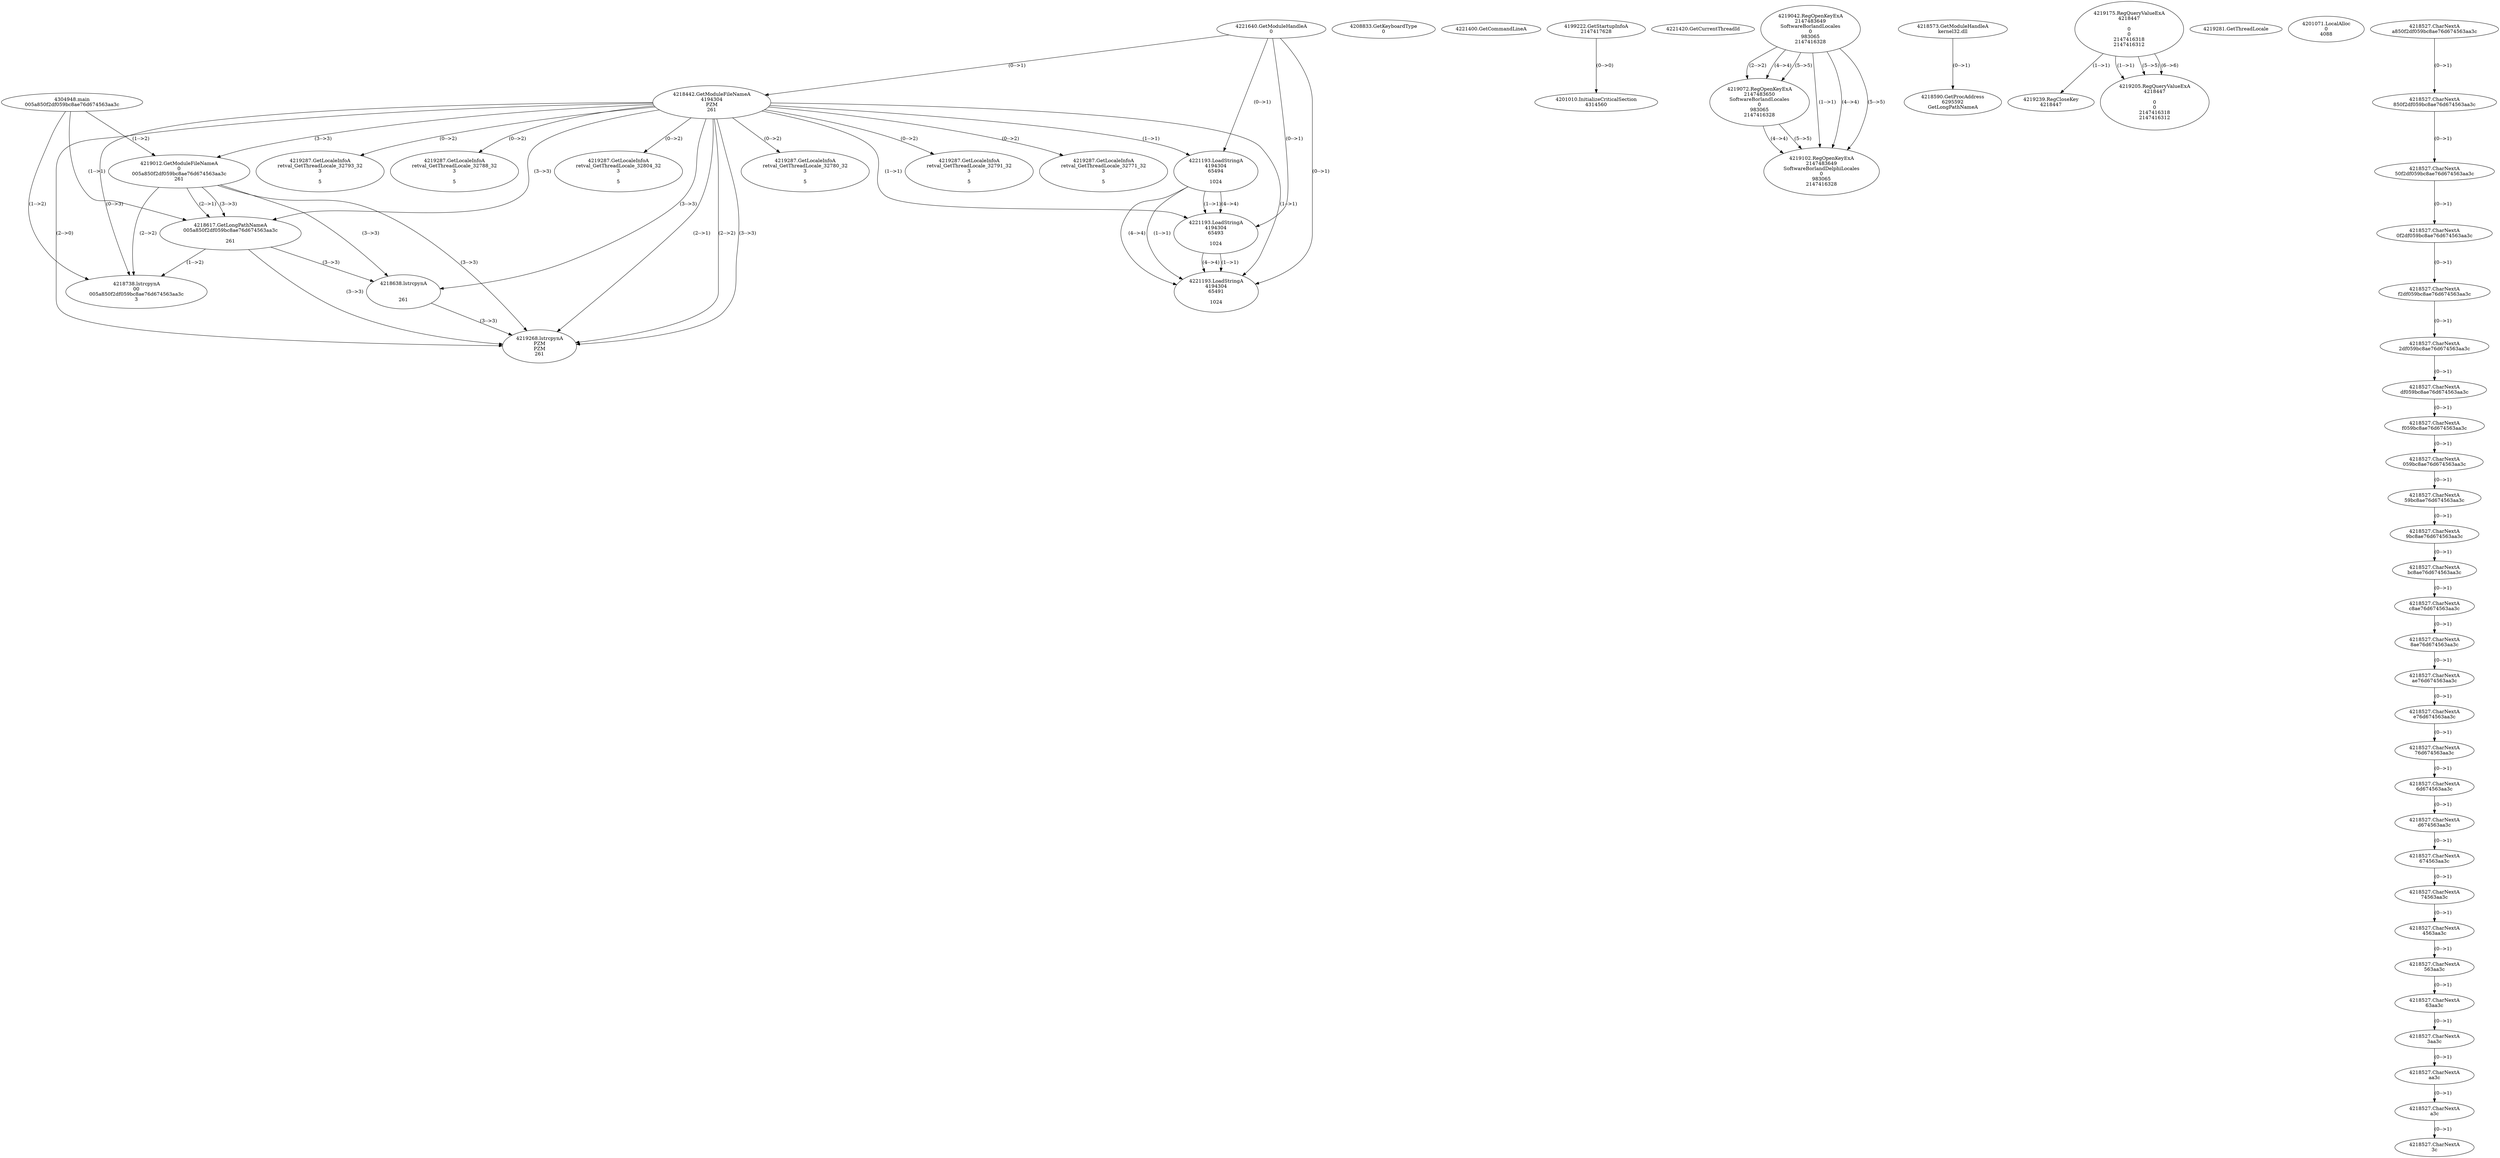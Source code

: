 // Global SCDG with merge call
digraph {
	0 [label="4304948.main
005a850f2df059bc8ae76d674563aa3c"]
	1 [label="4221640.GetModuleHandleA
0"]
	2 [label="4208833.GetKeyboardType
0"]
	3 [label="4221400.GetCommandLineA
"]
	4 [label="4199222.GetStartupInfoA
2147417628"]
	5 [label="4221420.GetCurrentThreadId
"]
	6 [label="4218442.GetModuleFileNameA
4194304
PZM
261"]
	1 -> 6 [label="(0-->1)"]
	7 [label="4219012.GetModuleFileNameA
0
005a850f2df059bc8ae76d674563aa3c
261"]
	0 -> 7 [label="(1-->2)"]
	6 -> 7 [label="(3-->3)"]
	8 [label="4219042.RegOpenKeyExA
2147483649
Software\Borland\Locales
0
983065
2147416328"]
	9 [label="4218573.GetModuleHandleA
kernel32.dll"]
	10 [label="4218590.GetProcAddress
6295592
GetLongPathNameA"]
	9 -> 10 [label="(0-->1)"]
	11 [label="4218617.GetLongPathNameA
005a850f2df059bc8ae76d674563aa3c

261"]
	0 -> 11 [label="(1-->1)"]
	7 -> 11 [label="(2-->1)"]
	6 -> 11 [label="(3-->3)"]
	7 -> 11 [label="(3-->3)"]
	12 [label="4218638.lstrcpynA


261"]
	6 -> 12 [label="(3-->3)"]
	7 -> 12 [label="(3-->3)"]
	11 -> 12 [label="(3-->3)"]
	13 [label="4219175.RegQueryValueExA
4218447

0
0
2147416318
2147416312"]
	14 [label="4219239.RegCloseKey
4218447"]
	13 -> 14 [label="(1-->1)"]
	15 [label="4219268.lstrcpynA
PZM
PZM
261"]
	6 -> 15 [label="(2-->1)"]
	6 -> 15 [label="(2-->2)"]
	6 -> 15 [label="(3-->3)"]
	7 -> 15 [label="(3-->3)"]
	11 -> 15 [label="(3-->3)"]
	12 -> 15 [label="(3-->3)"]
	6 -> 15 [label="(2-->0)"]
	16 [label="4219281.GetThreadLocale
"]
	17 [label="4219287.GetLocaleInfoA
retval_GetThreadLocale_32780_32
3

5"]
	6 -> 17 [label="(0-->2)"]
	18 [label="4221193.LoadStringA
4194304
65494

1024"]
	1 -> 18 [label="(0-->1)"]
	6 -> 18 [label="(1-->1)"]
	19 [label="4221193.LoadStringA
4194304
65493

1024"]
	1 -> 19 [label="(0-->1)"]
	6 -> 19 [label="(1-->1)"]
	18 -> 19 [label="(1-->1)"]
	18 -> 19 [label="(4-->4)"]
	20 [label="4201010.InitializeCriticalSection
4314560"]
	4 -> 20 [label="(0-->0)"]
	21 [label="4201071.LocalAlloc
0
4088"]
	22 [label="4219072.RegOpenKeyExA
2147483650
Software\Borland\Locales
0
983065
2147416328"]
	8 -> 22 [label="(2-->2)"]
	8 -> 22 [label="(4-->4)"]
	8 -> 22 [label="(5-->5)"]
	23 [label="4219102.RegOpenKeyExA
2147483649
Software\Borland\Delphi\Locales
0
983065
2147416328"]
	8 -> 23 [label="(1-->1)"]
	8 -> 23 [label="(4-->4)"]
	22 -> 23 [label="(4-->4)"]
	8 -> 23 [label="(5-->5)"]
	22 -> 23 [label="(5-->5)"]
	24 [label="4219205.RegQueryValueExA
4218447

0
0
2147416318
2147416312"]
	13 -> 24 [label="(1-->1)"]
	13 -> 24 [label="(5-->5)"]
	13 -> 24 [label="(6-->6)"]
	25 [label="4219287.GetLocaleInfoA
retval_GetThreadLocale_32791_32
3

5"]
	6 -> 25 [label="(0-->2)"]
	26 [label="4219287.GetLocaleInfoA
retval_GetThreadLocale_32771_32
3

5"]
	6 -> 26 [label="(0-->2)"]
	27 [label="4218738.lstrcpynA
00
005a850f2df059bc8ae76d674563aa3c
3"]
	0 -> 27 [label="(1-->2)"]
	7 -> 27 [label="(2-->2)"]
	11 -> 27 [label="(1-->2)"]
	6 -> 27 [label="(0-->3)"]
	28 [label="4218527.CharNextA
a850f2df059bc8ae76d674563aa3c"]
	29 [label="4218527.CharNextA
850f2df059bc8ae76d674563aa3c"]
	28 -> 29 [label="(0-->1)"]
	30 [label="4218527.CharNextA
50f2df059bc8ae76d674563aa3c"]
	29 -> 30 [label="(0-->1)"]
	31 [label="4218527.CharNextA
0f2df059bc8ae76d674563aa3c"]
	30 -> 31 [label="(0-->1)"]
	32 [label="4218527.CharNextA
f2df059bc8ae76d674563aa3c"]
	31 -> 32 [label="(0-->1)"]
	33 [label="4218527.CharNextA
2df059bc8ae76d674563aa3c"]
	32 -> 33 [label="(0-->1)"]
	34 [label="4218527.CharNextA
df059bc8ae76d674563aa3c"]
	33 -> 34 [label="(0-->1)"]
	35 [label="4218527.CharNextA
f059bc8ae76d674563aa3c"]
	34 -> 35 [label="(0-->1)"]
	36 [label="4218527.CharNextA
059bc8ae76d674563aa3c"]
	35 -> 36 [label="(0-->1)"]
	37 [label="4218527.CharNextA
59bc8ae76d674563aa3c"]
	36 -> 37 [label="(0-->1)"]
	38 [label="4218527.CharNextA
9bc8ae76d674563aa3c"]
	37 -> 38 [label="(0-->1)"]
	39 [label="4218527.CharNextA
bc8ae76d674563aa3c"]
	38 -> 39 [label="(0-->1)"]
	40 [label="4218527.CharNextA
c8ae76d674563aa3c"]
	39 -> 40 [label="(0-->1)"]
	41 [label="4218527.CharNextA
8ae76d674563aa3c"]
	40 -> 41 [label="(0-->1)"]
	42 [label="4218527.CharNextA
ae76d674563aa3c"]
	41 -> 42 [label="(0-->1)"]
	43 [label="4218527.CharNextA
e76d674563aa3c"]
	42 -> 43 [label="(0-->1)"]
	44 [label="4218527.CharNextA
76d674563aa3c"]
	43 -> 44 [label="(0-->1)"]
	45 [label="4218527.CharNextA
6d674563aa3c"]
	44 -> 45 [label="(0-->1)"]
	46 [label="4218527.CharNextA
d674563aa3c"]
	45 -> 46 [label="(0-->1)"]
	47 [label="4218527.CharNextA
674563aa3c"]
	46 -> 47 [label="(0-->1)"]
	48 [label="4218527.CharNextA
74563aa3c"]
	47 -> 48 [label="(0-->1)"]
	49 [label="4218527.CharNextA
4563aa3c"]
	48 -> 49 [label="(0-->1)"]
	50 [label="4218527.CharNextA
563aa3c"]
	49 -> 50 [label="(0-->1)"]
	51 [label="4218527.CharNextA
63aa3c"]
	50 -> 51 [label="(0-->1)"]
	52 [label="4218527.CharNextA
3aa3c"]
	51 -> 52 [label="(0-->1)"]
	53 [label="4218527.CharNextA
aa3c"]
	52 -> 53 [label="(0-->1)"]
	54 [label="4218527.CharNextA
a3c"]
	53 -> 54 [label="(0-->1)"]
	55 [label="4218527.CharNextA
3c"]
	54 -> 55 [label="(0-->1)"]
	56 [label="4219287.GetLocaleInfoA
retval_GetThreadLocale_32793_32
3

5"]
	6 -> 56 [label="(0-->2)"]
	57 [label="4221193.LoadStringA
4194304
65491

1024"]
	1 -> 57 [label="(0-->1)"]
	6 -> 57 [label="(1-->1)"]
	18 -> 57 [label="(1-->1)"]
	19 -> 57 [label="(1-->1)"]
	18 -> 57 [label="(4-->4)"]
	19 -> 57 [label="(4-->4)"]
	58 [label="4219287.GetLocaleInfoA
retval_GetThreadLocale_32788_32
3

5"]
	6 -> 58 [label="(0-->2)"]
	59 [label="4219287.GetLocaleInfoA
retval_GetThreadLocale_32804_32
3

5"]
	6 -> 59 [label="(0-->2)"]
}
